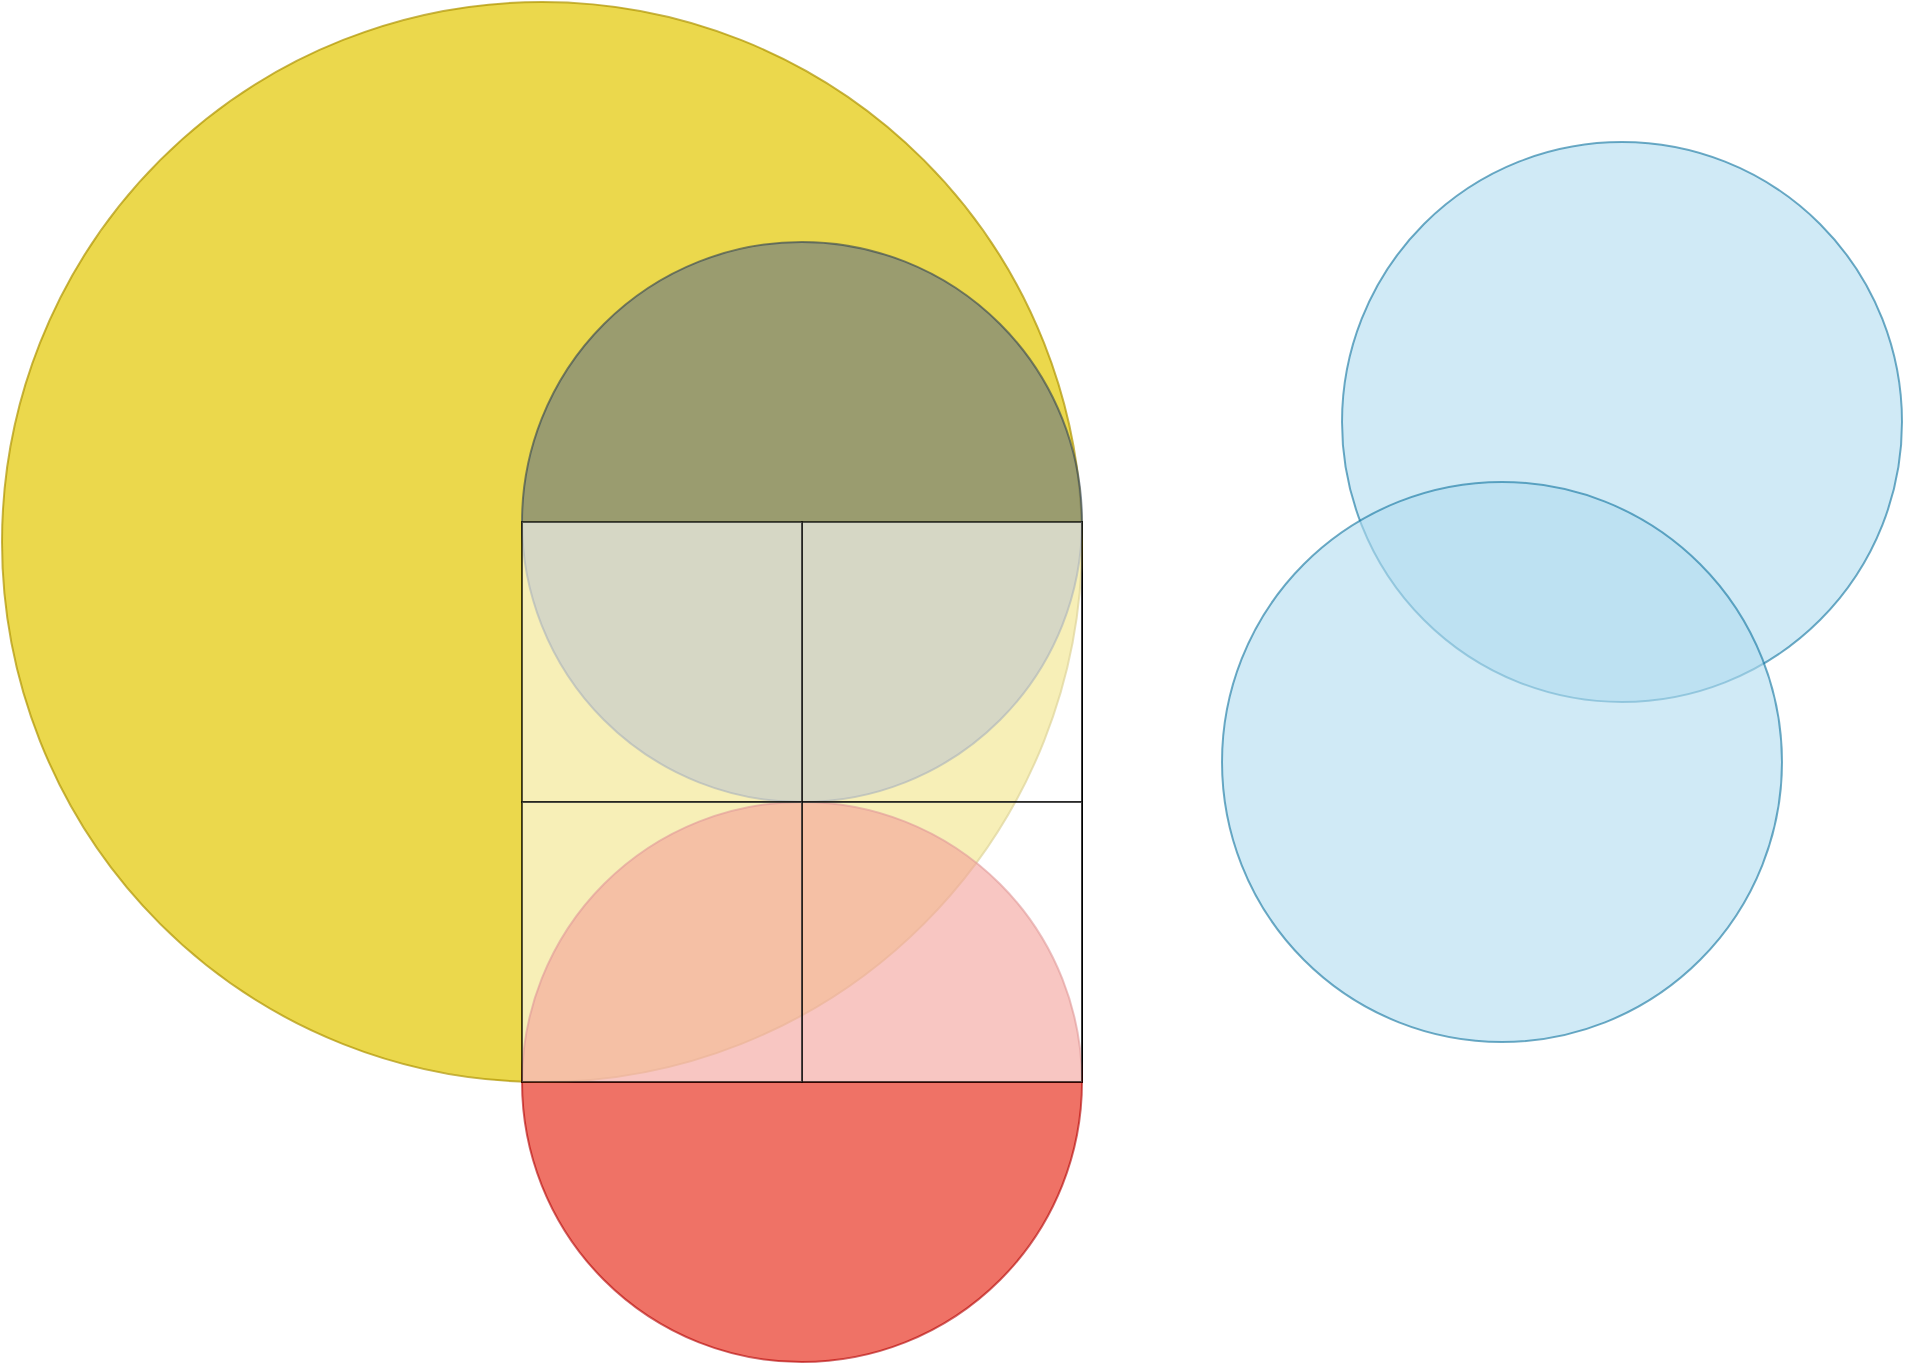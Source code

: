 <mxfile version="20.5.3" type="device"><diagram id="YbuJS_gngqovi88DJVEB" name="Page-1"><mxGraphModel dx="1774" dy="1649" grid="1" gridSize="10" guides="1" tooltips="1" connect="1" arrows="1" fold="1" page="1" pageScale="1" pageWidth="850" pageHeight="1100" math="0" shadow="0"><root><mxCell id="0"/><mxCell id="1" parent="0"/><mxCell id="s1RyG7oqleVnd_eDeums-1" value="" style="whiteSpace=wrap;html=1;aspect=fixed;" vertex="1" parent="1"><mxGeometry x="200" y="160" width="280" height="280" as="geometry"/></mxCell><mxCell id="s1RyG7oqleVnd_eDeums-2" value="" style="ellipse;whiteSpace=wrap;html=1;aspect=fixed;fillColor=#e3c800;fontColor=#000000;strokeColor=#B09500;opacity=70;" vertex="1" parent="1"><mxGeometry x="-60" y="-100" width="540" height="540" as="geometry"/></mxCell><mxCell id="s1RyG7oqleVnd_eDeums-3" value="" style="ellipse;whiteSpace=wrap;html=1;aspect=fixed;opacity=60;fillColor=#e51400;fontColor=#ffffff;strokeColor=#B20000;" vertex="1" parent="1"><mxGeometry x="200" y="300" width="280" height="280" as="geometry"/></mxCell><mxCell id="s1RyG7oqleVnd_eDeums-4" value="" style="ellipse;whiteSpace=wrap;html=1;aspect=fixed;opacity=60;fillColor=#647687;fontColor=#ffffff;strokeColor=#314354;" vertex="1" parent="1"><mxGeometry x="200" y="20" width="280" height="280" as="geometry"/></mxCell><mxCell id="s1RyG7oqleVnd_eDeums-5" value="" style="ellipse;whiteSpace=wrap;html=1;aspect=fixed;opacity=60;fillColor=#b1ddf0;strokeColor=#10739e;" vertex="1" parent="1"><mxGeometry x="610" y="-30" width="280" height="280" as="geometry"/></mxCell><mxCell id="s1RyG7oqleVnd_eDeums-6" value="" style="ellipse;whiteSpace=wrap;html=1;aspect=fixed;opacity=60;fillColor=#b1ddf0;strokeColor=#10739e;" vertex="1" parent="1"><mxGeometry x="550" y="140" width="280" height="280" as="geometry"/></mxCell><mxCell id="s1RyG7oqleVnd_eDeums-12" value="" style="whiteSpace=wrap;html=1;aspect=fixed;opacity=60;" vertex="1" parent="1"><mxGeometry x="340" y="160" width="140" height="140" as="geometry"/></mxCell><mxCell id="s1RyG7oqleVnd_eDeums-13" value="" style="whiteSpace=wrap;html=1;aspect=fixed;opacity=60;" vertex="1" parent="1"><mxGeometry x="340" y="300" width="140" height="140" as="geometry"/></mxCell><mxCell id="s1RyG7oqleVnd_eDeums-14" value="" style="whiteSpace=wrap;html=1;aspect=fixed;opacity=60;" vertex="1" parent="1"><mxGeometry x="200" y="160" width="140" height="140" as="geometry"/></mxCell><mxCell id="s1RyG7oqleVnd_eDeums-15" value="" style="whiteSpace=wrap;html=1;aspect=fixed;opacity=60;" vertex="1" parent="1"><mxGeometry x="200" y="300" width="140" height="140" as="geometry"/></mxCell></root></mxGraphModel></diagram></mxfile>